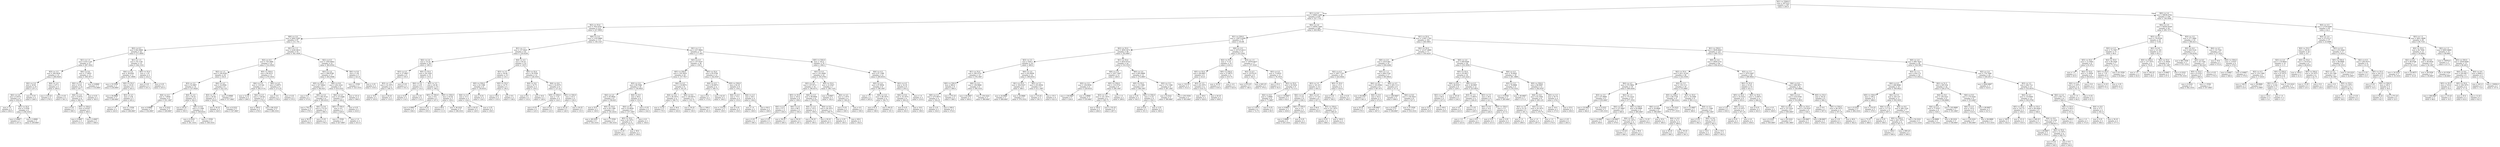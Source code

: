 digraph Tree {
node [shape=box] ;
0 [label="X[1] <= 5500.0\nmse = 28714.0\nsamples = 587\nvalue = 293.0"] ;
1 [label="X[1] <= 6.0\nmse = 19665.1289\nsamples = 478\nvalue = 327.7741"] ;
0 -> 1 [labeldistance=2.5, labelangle=45, headlabel="True"] ;
2 [label="X[2] <= 55.0\nmse = 7922.8761\nsamples = 210\nvalue = 227.9905"] ;
1 -> 2 ;
3 [label="X[0] <= 2.0\nmse = 2842.5395\nsamples = 97\nvalue = 311.701"] ;
2 -> 3 ;
4 [label="X[2] <= 6.5\nmse = 842.8685\nsamples = 42\nvalue = 271.8095"] ;
3 -> 4 ;
5 [label="X[1] <= 1.5\nmse = 619.1139\nsamples = 27\nvalue = 287.1852"] ;
4 -> 5 ;
6 [label="X[3] <= 3.5\nmse = 300.9439\nsamples = 14\nvalue = 266.6429"] ;
5 -> 6 ;
7 [label="X[2] <= 2.0\nmse = 20.81\nsamples = 10\nvalue = 257.3"] ;
6 -> 7 ;
8 [label="X[4] <= 2.0\nmse = 6.9375\nsamples = 8\nvalue = 259.25"] ;
7 -> 8 ;
9 [label="mse = 1.0\nsamples = 2\nvalue = 262.0"] ;
8 -> 9 ;
10 [label="X[5] <= 55.0\nmse = 5.5556\nsamples = 6\nvalue = 258.3333"] ;
8 -> 10 ;
11 [label="mse = 4.6667\nsamples = 3\nvalue = 257.0"] ;
10 -> 11 ;
12 [label="mse = 2.8889\nsamples = 3\nvalue = 259.6667"] ;
10 -> 12 ;
13 [label="mse = 0.25\nsamples = 2\nvalue = 249.5"] ;
7 -> 13 ;
14 [label="X[4] <= 2.0\nmse = 237.5\nsamples = 4\nvalue = 290.0"] ;
6 -> 14 ;
15 [label="mse = 210.25\nsamples = 2\nvalue = 278.5"] ;
14 -> 15 ;
16 [label="mse = 0.25\nsamples = 2\nvalue = 301.5"] ;
14 -> 16 ;
17 [label="X[4] <= 9.0\nmse = 17.9053\nsamples = 13\nvalue = 309.3077"] ;
5 -> 17 ;
18 [label="X[2] <= 2.5\nmse = 10.01\nsamples = 10\nvalue = 307.7"] ;
17 -> 18 ;
19 [label="X[4] <= 2.0\nmse = 6.9375\nsamples = 8\nvalue = 308.75"] ;
18 -> 19 ;
20 [label="mse = 0.25\nsamples = 2\nvalue = 306.5"] ;
19 -> 20 ;
21 [label="X[5] <= 550.0\nmse = 6.9167\nsamples = 6\nvalue = 309.5"] ;
19 -> 21 ;
22 [label="mse = 4.6667\nsamples = 3\nvalue = 311.0"] ;
21 -> 22 ;
23 [label="mse = 4.6667\nsamples = 3\nvalue = 308.0"] ;
21 -> 23 ;
24 [label="mse = 0.25\nsamples = 2\nvalue = 303.5"] ;
18 -> 24 ;
25 [label="mse = 6.8889\nsamples = 3\nvalue = 314.6667"] ;
17 -> 25 ;
26 [label="X[1] <= 1.5\nmse = 54.1156\nsamples = 15\nvalue = 244.1333"] ;
4 -> 26 ;
27 [label="X[4] <= 2.0\nmse = 38.6281\nsamples = 11\nvalue = 241.0909"] ;
26 -> 27 ;
28 [label="mse = 33.5556\nsamples = 3\nvalue = 234.6667"] ;
27 -> 28 ;
29 [label="X[5] <= 55.0\nmse = 19.25\nsamples = 8\nvalue = 243.5"] ;
27 -> 29 ;
30 [label="mse = 30.8889\nsamples = 3\nvalue = 240.6667"] ;
29 -> 30 ;
31 [label="X[3] <= 4.5\nmse = 4.56\nsamples = 5\nvalue = 245.2"] ;
29 -> 31 ;
32 [label="mse = 1.0\nsamples = 2\nvalue = 243.0"] ;
31 -> 32 ;
33 [label="mse = 1.5556\nsamples = 3\nvalue = 246.6667"] ;
31 -> 33 ;
34 [label="X[5] <= 55.0\nmse = 1.25\nsamples = 4\nvalue = 252.5"] ;
26 -> 34 ;
35 [label="mse = 0.25\nsamples = 2\nvalue = 251.5"] ;
34 -> 35 ;
36 [label="mse = 0.25\nsamples = 2\nvalue = 253.5"] ;
34 -> 36 ;
37 [label="X[1] <= 1.5\nmse = 2226.3914\nsamples = 55\nvalue = 342.1636"] ;
3 -> 37 ;
38 [label="X[2] <= 6.5\nmse = 720.2994\nsamples = 33\nvalue = 314.3939"] ;
37 -> 38 ;
39 [label="X[2] <= 1.5\nmse = 100.8182\nsamples = 22\nvalue = 332.0"] ;
38 -> 39 ;
40 [label="X[3] <= 3.5\nmse = 52.0867\nsamples = 14\nvalue = 337.6429"] ;
39 -> 40 ;
41 [label="X[4] <= 4.5\nmse = 7.8056\nsamples = 6\nvalue = 331.1667"] ;
40 -> 41 ;
42 [label="mse = 6.8889\nsamples = 3\nvalue = 332.6667"] ;
41 -> 42 ;
43 [label="mse = 4.2222\nsamples = 3\nvalue = 329.6667"] ;
41 -> 43 ;
44 [label="X[4] <= 2.0\nmse = 30.25\nsamples = 8\nvalue = 342.5"] ;
40 -> 44 ;
45 [label="mse = 20.25\nsamples = 2\nvalue = 350.5"] ;
44 -> 45 ;
46 [label="X[4] <= 9.0\nmse = 5.1389\nsamples = 6\nvalue = 339.8333"] ;
44 -> 46 ;
47 [label="mse = 4.2222\nsamples = 3\nvalue = 341.3333"] ;
46 -> 47 ;
48 [label="mse = 1.5556\nsamples = 3\nvalue = 338.3333"] ;
46 -> 48 ;
49 [label="X[4] <= 4.5\nmse = 32.8594\nsamples = 8\nvalue = 322.125"] ;
39 -> 49 ;
50 [label="X[3] <= 3.5\nmse = 29.36\nsamples = 5\nvalue = 324.8"] ;
49 -> 50 ;
51 [label="mse = 30.25\nsamples = 2\nvalue = 320.5"] ;
50 -> 51 ;
52 [label="mse = 8.2222\nsamples = 3\nvalue = 327.6667"] ;
50 -> 52 ;
53 [label="mse = 6.8889\nsamples = 3\nvalue = 317.6667"] ;
49 -> 53 ;
54 [label="X[5] <= 550.0\nmse = 99.4215\nsamples = 11\nvalue = 279.1818"] ;
38 -> 54 ;
55 [label="X[4] <= 2.0\nmse = 119.102\nsamples = 7\nvalue = 282.5714"] ;
54 -> 55 ;
56 [label="mse = 12.25\nsamples = 2\nvalue = 290.5"] ;
55 -> 56 ;
57 [label="X[4] <= 4.5\nmse = 126.64\nsamples = 5\nvalue = 279.4"] ;
55 -> 57 ;
58 [label="mse = 169.0\nsamples = 2\nvalue = 278.0"] ;
57 -> 58 ;
59 [label="mse = 96.2222\nsamples = 3\nvalue = 280.3333"] ;
57 -> 59 ;
60 [label="X[4] <= 4.5\nmse = 9.6875\nsamples = 4\nvalue = 273.25"] ;
54 -> 60 ;
61 [label="mse = 4.0\nsamples = 2\nvalue = 276.0"] ;
60 -> 61 ;
62 [label="mse = 0.25\nsamples = 2\nvalue = 270.5"] ;
60 -> 62 ;
63 [label="X[2] <= 6.5\nmse = 1593.6942\nsamples = 22\nvalue = 383.8182"] ;
37 -> 63 ;
64 [label="X[3] <= 2.0\nmse = 596.8789\nsamples = 17\nvalue = 402.0588"] ;
63 -> 64 ;
65 [label="X[5] <= 55.0\nmse = 327.4844\nsamples = 8\nvalue = 382.625"] ;
64 -> 65 ;
66 [label="mse = 9.0\nsamples = 2\nvalue = 373.0"] ;
65 -> 66 ;
67 [label="X[4] <= 4.5\nmse = 392.4722\nsamples = 6\nvalue = 385.8333"] ;
65 -> 67 ;
68 [label="mse = 702.25\nsamples = 2\nvalue = 376.5"] ;
67 -> 68 ;
69 [label="X[4] <= 9.0\nmse = 172.25\nsamples = 4\nvalue = 390.5"] ;
67 -> 69 ;
70 [label="mse = 56.25\nsamples = 2\nvalue = 402.5"] ;
69 -> 70 ;
71 [label="mse = 0.25\nsamples = 2\nvalue = 378.5"] ;
69 -> 71 ;
72 [label="X[4] <= 9.0\nmse = 202.2222\nsamples = 9\nvalue = 419.3333"] ;
64 -> 72 ;
73 [label="X[4] <= 4.5\nmse = 25.4286\nsamples = 7\nvalue = 426.0"] ;
72 -> 73 ;
74 [label="X[5] <= 550.0\nmse = 4.0\nsamples = 5\nvalue = 429.0"] ;
73 -> 74 ;
75 [label="mse = 1.5556\nsamples = 3\nvalue = 427.6667"] ;
74 -> 75 ;
76 [label="mse = 1.0\nsamples = 2\nvalue = 431.0"] ;
74 -> 76 ;
77 [label="mse = 0.25\nsamples = 2\nvalue = 418.5"] ;
73 -> 77 ;
78 [label="mse = 121.0\nsamples = 2\nvalue = 396.0"] ;
72 -> 78 ;
79 [label="X[4] <= 9.0\nmse = 5.36\nsamples = 5\nvalue = 321.8"] ;
63 -> 79 ;
80 [label="mse = 1.5556\nsamples = 3\nvalue = 323.3333"] ;
79 -> 80 ;
81 [label="mse = 2.25\nsamples = 2\nvalue = 319.5"] ;
79 -> 81 ;
82 [label="X[0] <= 2.0\nmse = 1105.0886\nsamples = 113\nvalue = 156.1327"] ;
2 -> 82 ;
83 [label="X[1] <= 1.5\nmse = 157.6423\nsamples = 42\nvalue = 120.0238"] ;
82 -> 83 ;
84 [label="X[4] <= 2.0\nmse = 33.25\nsamples = 20\nvalue = 108.5"] ;
83 -> 84 ;
85 [label="X[3] <= 4.5\nmse = 27.6667\nsamples = 6\nvalue = 105.0"] ;
84 -> 85 ;
86 [label="X[3] <= 1.5\nmse = 32.1875\nsamples = 4\nvalue = 106.75"] ;
85 -> 86 ;
87 [label="mse = 16.0\nsamples = 2\nvalue = 103.0"] ;
86 -> 87 ;
88 [label="mse = 20.25\nsamples = 2\nvalue = 110.5"] ;
86 -> 88 ;
89 [label="mse = 0.25\nsamples = 2\nvalue = 101.5"] ;
85 -> 89 ;
90 [label="X[5] <= 55.0\nmse = 28.1429\nsamples = 14\nvalue = 110.0"] ;
84 -> 90 ;
91 [label="X[4] <= 4.5\nmse = 4.25\nsamples = 4\nvalue = 114.5"] ;
90 -> 91 ;
92 [label="mse = 6.25\nsamples = 2\nvalue = 114.5"] ;
91 -> 92 ;
93 [label="mse = 2.25\nsamples = 2\nvalue = 114.5"] ;
91 -> 93 ;
94 [label="X[3] <= 3.5\nmse = 26.36\nsamples = 10\nvalue = 108.2"] ;
90 -> 94 ;
95 [label="X[5] <= 550.0\nmse = 6.8\nsamples = 5\nvalue = 107.0"] ;
94 -> 95 ;
96 [label="mse = 4.6667\nsamples = 3\nvalue = 108.0"] ;
95 -> 96 ;
97 [label="mse = 6.25\nsamples = 2\nvalue = 105.5"] ;
95 -> 97 ;
98 [label="X[5] <= 550.0\nmse = 43.04\nsamples = 5\nvalue = 109.4"] ;
94 -> 98 ;
99 [label="mse = 49.0\nsamples = 2\nvalue = 111.0"] ;
98 -> 99 ;
100 [label="mse = 36.2222\nsamples = 3\nvalue = 108.3333"] ;
98 -> 100 ;
101 [label="X[4] <= 4.5\nmse = 40.25\nsamples = 22\nvalue = 130.5"] ;
83 -> 101 ;
102 [label="X[3] <= 3.5\nmse = 39.49\nsamples = 10\nvalue = 133.1"] ;
101 -> 102 ;
103 [label="X[5] <= 550.0\nmse = 43.1389\nsamples = 6\nvalue = 130.8333"] ;
102 -> 103 ;
104 [label="X[4] <= 2.0\nmse = 31.5\nsamples = 4\nvalue = 134.0"] ;
103 -> 104 ;
105 [label="mse = 20.25\nsamples = 2\nvalue = 129.5"] ;
104 -> 105 ;
106 [label="mse = 2.25\nsamples = 2\nvalue = 138.5"] ;
104 -> 106 ;
107 [label="mse = 6.25\nsamples = 2\nvalue = 124.5"] ;
103 -> 107 ;
108 [label="X[5] <= 55.0\nmse = 14.75\nsamples = 4\nvalue = 136.5"] ;
102 -> 108 ;
109 [label="mse = 16.0\nsamples = 2\nvalue = 135.0"] ;
108 -> 109 ;
110 [label="mse = 9.0\nsamples = 2\nvalue = 138.0"] ;
108 -> 110 ;
111 [label="X[5] <= 55.0\nmse = 30.5556\nsamples = 12\nvalue = 128.3333"] ;
101 -> 111 ;
112 [label="X[4] <= 9.0\nmse = 18.75\nsamples = 4\nvalue = 130.5"] ;
111 -> 112 ;
113 [label="mse = 9.0\nsamples = 2\nvalue = 133.0"] ;
112 -> 113 ;
114 [label="mse = 16.0\nsamples = 2\nvalue = 128.0"] ;
112 -> 114 ;
115 [label="X[4] <= 9.0\nmse = 32.9375\nsamples = 8\nvalue = 127.25"] ;
111 -> 115 ;
116 [label="X[5] <= 550.0\nmse = 7.25\nsamples = 4\nvalue = 124.5"] ;
115 -> 116 ;
117 [label="mse = 6.25\nsamples = 2\nvalue = 125.5"] ;
116 -> 117 ;
118 [label="mse = 6.25\nsamples = 2\nvalue = 123.5"] ;
116 -> 118 ;
119 [label="X[5] <= 550.0\nmse = 43.5\nsamples = 4\nvalue = 130.0"] ;
115 -> 119 ;
120 [label="mse = 42.25\nsamples = 2\nvalue = 126.5"] ;
119 -> 120 ;
121 [label="mse = 20.25\nsamples = 2\nvalue = 133.5"] ;
119 -> 121 ;
122 [label="X[1] <= 1.5\nmse = 437.9964\nsamples = 71\nvalue = 177.493"] ;
82 -> 122 ;
123 [label="X[3] <= 4.5\nmse = 107.9167\nsamples = 36\nvalue = 159.5"] ;
122 -> 123 ;
124 [label="X[5] <= 550.0\nmse = 105.5816\nsamples = 24\nvalue = 157.7917"] ;
123 -> 124 ;
125 [label="X[3] <= 2.0\nmse = 89.5586\nsamples = 16\nvalue = 156.0625"] ;
124 -> 125 ;
126 [label="X[4] <= 2.0\nmse = 85.9844\nsamples = 8\nvalue = 158.625"] ;
125 -> 126 ;
127 [label="mse = 25.0\nsamples = 2\nvalue = 149.0"] ;
126 -> 127 ;
128 [label="X[5] <= 55.0\nmse = 65.1389\nsamples = 6\nvalue = 161.8333"] ;
126 -> 128 ;
129 [label="mse = 48.2222\nsamples = 3\nvalue = 163.3333"] ;
128 -> 129 ;
130 [label="mse = 77.5556\nsamples = 3\nvalue = 160.3333"] ;
128 -> 130 ;
131 [label="X[4] <= 9.0\nmse = 80.0\nsamples = 8\nvalue = 153.5"] ;
125 -> 131 ;
132 [label="X[4] <= 4.5\nmse = 52.8056\nsamples = 6\nvalue = 157.1667"] ;
131 -> 132 ;
133 [label="X[5] <= 55.0\nmse = 42.1875\nsamples = 4\nvalue = 153.75"] ;
132 -> 133 ;
134 [label="mse = 12.25\nsamples = 2\nvalue = 149.5"] ;
133 -> 134 ;
135 [label="mse = 36.0\nsamples = 2\nvalue = 158.0"] ;
133 -> 135 ;
136 [label="mse = 4.0\nsamples = 2\nvalue = 164.0"] ;
132 -> 136 ;
137 [label="mse = 0.25\nsamples = 2\nvalue = 142.5"] ;
131 -> 137 ;
138 [label="X[4] <= 4.5\nmse = 119.6875\nsamples = 8\nvalue = 161.25"] ;
124 -> 138 ;
139 [label="X[4] <= 2.0\nmse = 38.1875\nsamples = 4\nvalue = 166.75"] ;
138 -> 139 ;
140 [label="mse = 12.25\nsamples = 2\nvalue = 170.5"] ;
139 -> 140 ;
141 [label="mse = 36.0\nsamples = 2\nvalue = 163.0"] ;
139 -> 141 ;
142 [label="X[4] <= 9.0\nmse = 140.6875\nsamples = 4\nvalue = 155.75"] ;
138 -> 142 ;
143 [label="mse = 30.25\nsamples = 2\nvalue = 150.5"] ;
142 -> 143 ;
144 [label="mse = 196.0\nsamples = 2\nvalue = 161.0"] ;
142 -> 144 ;
145 [label="X[5] <= 55.0\nmse = 95.0764\nsamples = 12\nvalue = 162.9167"] ;
123 -> 145 ;
146 [label="X[4] <= 4.5\nmse = 50.6875\nsamples = 4\nvalue = 169.75"] ;
145 -> 146 ;
147 [label="mse = 4.0\nsamples = 2\nvalue = 175.0"] ;
146 -> 147 ;
148 [label="mse = 42.25\nsamples = 2\nvalue = 164.5"] ;
146 -> 148 ;
149 [label="X[5] <= 550.0\nmse = 82.25\nsamples = 8\nvalue = 159.5"] ;
145 -> 149 ;
150 [label="X[4] <= 4.5\nmse = 75.5\nsamples = 4\nvalue = 155.0"] ;
149 -> 150 ;
151 [label="mse = 110.25\nsamples = 2\nvalue = 159.5"] ;
150 -> 151 ;
152 [label="mse = 0.25\nsamples = 2\nvalue = 150.5"] ;
150 -> 152 ;
153 [label="X[4] <= 4.5\nmse = 48.5\nsamples = 4\nvalue = 164.0"] ;
149 -> 153 ;
154 [label="mse = 1.0\nsamples = 2\nvalue = 160.0"] ;
153 -> 154 ;
155 [label="mse = 64.0\nsamples = 2\nvalue = 168.0"] ;
153 -> 155 ;
156 [label="X[5] <= 550.0\nmse = 102.0\nsamples = 35\nvalue = 196.0"] ;
122 -> 156 ;
157 [label="X[3] <= 4.5\nmse = 101.6408\nsamples = 23\nvalue = 193.4783"] ;
156 -> 157 ;
158 [label="X[3] <= 2.0\nmse = 107.8711\nsamples = 16\nvalue = 196.4375"] ;
157 -> 158 ;
159 [label="X[5] <= 55.0\nmse = 103.0\nsamples = 8\nvalue = 199.0"] ;
158 -> 159 ;
160 [label="X[4] <= 4.5\nmse = 57.5\nsamples = 4\nvalue = 204.0"] ;
159 -> 160 ;
161 [label="mse = 0.25\nsamples = 2\nvalue = 196.5"] ;
160 -> 161 ;
162 [label="mse = 2.25\nsamples = 2\nvalue = 211.5"] ;
160 -> 162 ;
163 [label="X[4] <= 4.5\nmse = 98.5\nsamples = 4\nvalue = 194.0"] ;
159 -> 163 ;
164 [label="mse = 56.25\nsamples = 2\nvalue = 200.5"] ;
163 -> 164 ;
165 [label="mse = 56.25\nsamples = 2\nvalue = 187.5"] ;
163 -> 165 ;
166 [label="X[4] <= 4.5\nmse = 99.6094\nsamples = 8\nvalue = 193.875"] ;
158 -> 166 ;
167 [label="X[4] <= 2.0\nmse = 110.5\nsamples = 4\nvalue = 199.0"] ;
166 -> 167 ;
168 [label="mse = 56.25\nsamples = 2\nvalue = 190.5"] ;
167 -> 168 ;
169 [label="mse = 20.25\nsamples = 2\nvalue = 207.5"] ;
167 -> 169 ;
170 [label="X[4] <= 9.0\nmse = 36.1875\nsamples = 4\nvalue = 188.75"] ;
166 -> 170 ;
171 [label="mse = 2.25\nsamples = 2\nvalue = 185.5"] ;
170 -> 171 ;
172 [label="mse = 49.0\nsamples = 2\nvalue = 192.0"] ;
170 -> 172 ;
173 [label="X[5] <= 55.0\nmse = 21.6327\nsamples = 7\nvalue = 186.7143"] ;
157 -> 173 ;
174 [label="mse = 8.6667\nsamples = 3\nvalue = 182.0"] ;
173 -> 174 ;
175 [label="X[4] <= 4.5\nmse = 2.1875\nsamples = 4\nvalue = 190.25"] ;
173 -> 175 ;
176 [label="mse = 0.25\nsamples = 2\nvalue = 190.5"] ;
175 -> 176 ;
177 [label="mse = 4.0\nsamples = 2\nvalue = 190.0"] ;
175 -> 177 ;
178 [label="X[4] <= 4.5\nmse = 67.1389\nsamples = 12\nvalue = 200.8333"] ;
156 -> 178 ;
179 [label="X[3] <= 2.0\nmse = 87.8056\nsamples = 6\nvalue = 198.1667"] ;
178 -> 179 ;
180 [label="mse = 1.0\nsamples = 2\nvalue = 205.0"] ;
179 -> 180 ;
181 [label="X[4] <= 2.0\nmse = 96.1875\nsamples = 4\nvalue = 194.75"] ;
179 -> 181 ;
182 [label="mse = 81.0\nsamples = 2\nvalue = 198.0"] ;
181 -> 182 ;
183 [label="mse = 90.25\nsamples = 2\nvalue = 191.5"] ;
181 -> 183 ;
184 [label="X[3] <= 4.5\nmse = 32.25\nsamples = 6\nvalue = 203.5"] ;
178 -> 184 ;
185 [label="X[4] <= 9.0\nmse = 16.1875\nsamples = 4\nvalue = 200.25"] ;
184 -> 185 ;
186 [label="mse = 6.25\nsamples = 2\nvalue = 202.5"] ;
185 -> 186 ;
187 [label="mse = 16.0\nsamples = 2\nvalue = 198.0"] ;
185 -> 187 ;
188 [label="mse = 1.0\nsamples = 2\nvalue = 210.0"] ;
184 -> 188 ;
189 [label="X[4] <= 2.0\nmse = 14950.7449\nsamples = 268\nvalue = 405.9627"] ;
1 -> 189 ;
190 [label="X[1] <= 550.0\nmse = 13873.4389\nsamples = 75\nvalue = 316.88"] ;
189 -> 190 ;
191 [label="X[2] <= 55.0\nmse = 3650.3472\nsamples = 48\nvalue = 352.6667"] ;
190 -> 191 ;
192 [label="X[3] <= 3.5\nmse = 626.5\nsamples = 24\nvalue = 389.0"] ;
191 -> 192 ;
193 [label="X[1] <= 55.0\nmse = 585.4722\nsamples = 12\nvalue = 378.1667"] ;
192 -> 193 ;
194 [label="X[5] <= 550.0\nmse = 684.0\nsamples = 6\nvalue = 366.0"] ;
193 -> 194 ;
195 [label="X[0] <= 2.0\nmse = 475.6875\nsamples = 4\nvalue = 354.25"] ;
194 -> 195 ;
196 [label="mse = 2.25\nsamples = 2\nvalue = 334.5"] ;
195 -> 196 ;
197 [label="mse = 169.0\nsamples = 2\nvalue = 374.0"] ;
195 -> 197 ;
198 [label="mse = 272.25\nsamples = 2\nvalue = 389.5"] ;
194 -> 198 ;
199 [label="X[0] <= 2.0\nmse = 190.8889\nsamples = 6\nvalue = 390.3333"] ;
193 -> 199 ;
200 [label="mse = 44.6667\nsamples = 3\nvalue = 400.0"] ;
199 -> 200 ;
201 [label="mse = 150.2222\nsamples = 3\nvalue = 380.6667"] ;
199 -> 201 ;
202 [label="X[0] <= 2.0\nmse = 432.8056\nsamples = 12\nvalue = 399.8333"] ;
192 -> 202 ;
203 [label="X[1] <= 55.0\nmse = 354.9167\nsamples = 6\nvalue = 388.5"] ;
202 -> 203 ;
204 [label="mse = 24.8889\nsamples = 3\nvalue = 406.6667"] ;
203 -> 204 ;
205 [label="mse = 24.8889\nsamples = 3\nvalue = 370.3333"] ;
203 -> 205 ;
206 [label="X[2] <= 5.5\nmse = 253.8056\nsamples = 6\nvalue = 411.1667"] ;
202 -> 206 ;
207 [label="mse = 110.25\nsamples = 2\nvalue = 391.5"] ;
206 -> 207 ;
208 [label="mse = 35.5\nsamples = 4\nvalue = 421.0"] ;
206 -> 208 ;
209 [label="X[1] <= 55.0\nmse = 4033.9722\nsamples = 24\nvalue = 316.3333"] ;
191 -> 209 ;
210 [label="X[0] <= 2.0\nmse = 1027.1667\nsamples = 12\nvalue = 260.0"] ;
209 -> 210 ;
211 [label="X[3] <= 3.5\nmse = 100.8056\nsamples = 6\nvalue = 229.8333"] ;
210 -> 211 ;
212 [label="mse = 130.6667\nsamples = 3\nvalue = 224.0"] ;
211 -> 212 ;
213 [label="mse = 2.8889\nsamples = 3\nvalue = 235.6667"] ;
211 -> 213 ;
214 [label="X[5] <= 550.0\nmse = 133.4722\nsamples = 6\nvalue = 290.1667"] ;
210 -> 214 ;
215 [label="X[3] <= 3.5\nmse = 141.1875\nsamples = 4\nvalue = 285.75"] ;
214 -> 215 ;
216 [label="mse = 144.0\nsamples = 2\nvalue = 284.0"] ;
215 -> 216 ;
217 [label="mse = 132.25\nsamples = 2\nvalue = 287.5"] ;
215 -> 217 ;
218 [label="mse = 1.0\nsamples = 2\nvalue = 299.0"] ;
214 -> 218 ;
219 [label="X[0] <= 2.0\nmse = 693.8889\nsamples = 12\nvalue = 372.6667"] ;
209 -> 219 ;
220 [label="X[5] <= 55.0\nmse = 15.1389\nsamples = 6\nvalue = 348.1667"] ;
219 -> 220 ;
221 [label="mse = 2.25\nsamples = 2\nvalue = 343.5"] ;
220 -> 221 ;
222 [label="X[5] <= 550.0\nmse = 5.25\nsamples = 4\nvalue = 350.5"] ;
220 -> 222 ;
223 [label="mse = 6.25\nsamples = 2\nvalue = 351.5"] ;
222 -> 223 ;
224 [label="mse = 2.25\nsamples = 2\nvalue = 349.5"] ;
222 -> 224 ;
225 [label="X[3] <= 3.5\nmse = 172.1389\nsamples = 6\nvalue = 397.1667"] ;
219 -> 225 ;
226 [label="mse = 6.2222\nsamples = 3\nvalue = 390.6667"] ;
225 -> 226 ;
227 [label="mse = 253.5556\nsamples = 3\nvalue = 403.6667"] ;
225 -> 227 ;
228 [label="X[0] <= 2.0\nmse = 25723.4513\nsamples = 27\nvalue = 253.2593"] ;
190 -> 228 ;
229 [label="X[2] <= 55.0\nmse = 71.01\nsamples = 10\nvalue = 416.3"] ;
228 -> 229 ;
230 [label="X[5] <= 55.0\nmse = 86.6667\nsamples = 6\nvalue = 414.0"] ;
229 -> 230 ;
231 [label="mse = 132.25\nsamples = 2\nvalue = 412.5"] ;
230 -> 231 ;
232 [label="X[3] <= 3.5\nmse = 62.1875\nsamples = 4\nvalue = 414.75"] ;
230 -> 232 ;
233 [label="mse = 49.0\nsamples = 2\nvalue = 420.0"] ;
232 -> 233 ;
234 [label="mse = 20.25\nsamples = 2\nvalue = 409.5"] ;
232 -> 234 ;
235 [label="X[5] <= 550.0\nmse = 27.6875\nsamples = 4\nvalue = 419.75"] ;
229 -> 235 ;
236 [label="mse = 30.25\nsamples = 2\nvalue = 416.5"] ;
235 -> 236 ;
237 [label="mse = 4.0\nsamples = 2\nvalue = 423.0"] ;
235 -> 237 ;
238 [label="X[3] <= 1.5\nmse = 15978.4637\nsamples = 17\nvalue = 157.3529"] ;
228 -> 238 ;
239 [label="X[2] <= 6.5\nmse = 12578.25\nsamples = 6\nvalue = 302.5"] ;
238 -> 239 ;
240 [label="mse = 870.25\nsamples = 2\nvalue = 148.5"] ;
239 -> 240 ;
241 [label="mse = 645.25\nsamples = 4\nvalue = 379.5"] ;
239 -> 241 ;
242 [label="X[3] <= 4.5\nmse = 73.6033\nsamples = 11\nvalue = 78.1818"] ;
238 -> 242 ;
243 [label="mse = 25.0\nsamples = 2\nvalue = 92.0"] ;
242 -> 243 ;
244 [label="X[2] <= 55.0\nmse = 32.5432\nsamples = 9\nvalue = 75.1111"] ;
242 -> 244 ;
245 [label="X[2] <= 6.0\nmse = 3.8889\nsamples = 6\nvalue = 71.6667"] ;
244 -> 245 ;
246 [label="mse = 2.1875\nsamples = 4\nvalue = 72.75"] ;
245 -> 246 ;
247 [label="mse = 0.25\nsamples = 2\nvalue = 69.5"] ;
245 -> 247 ;
248 [label="mse = 18.6667\nsamples = 3\nvalue = 82.0"] ;
244 -> 248 ;
249 [label="X[1] <= 55.0\nmse = 11087.1762\nsamples = 193\nvalue = 440.5803"] ;
189 -> 249 ;
250 [label="X[2] <= 55.0\nmse = 12147.3989\nsamples = 71\nvalue = 354.4225"] ;
249 -> 250 ;
251 [label="X[0] <= 2.0\nmse = 2433.902\nsamples = 35\nvalue = 458.4286"] ;
250 -> 251 ;
252 [label="X[2] <= 6.5\nmse = 1607.7191\nsamples = 18\nvalue = 424.9444"] ;
251 -> 252 ;
253 [label="X[3] <= 3.5\nmse = 161.25\nsamples = 14\nvalue = 445.5"] ;
252 -> 253 ;
254 [label="X[4] <= 4.5\nmse = 5.25\nsamples = 8\nvalue = 436.5"] ;
253 -> 254 ;
255 [label="mse = 0.6667\nsamples = 3\nvalue = 439.0"] ;
254 -> 255 ;
256 [label="X[5] <= 550.0\nmse = 2.0\nsamples = 5\nvalue = 435.0"] ;
254 -> 256 ;
257 [label="mse = 2.8889\nsamples = 3\nvalue = 435.3333"] ;
256 -> 257 ;
258 [label="mse = 0.25\nsamples = 2\nvalue = 434.5"] ;
256 -> 258 ;
259 [label="X[4] <= 4.5\nmse = 117.25\nsamples = 6\nvalue = 457.5"] ;
253 -> 259 ;
260 [label="mse = 64.0\nsamples = 2\nvalue = 452.0"] ;
259 -> 260 ;
261 [label="X[5] <= 550.0\nmse = 121.1875\nsamples = 4\nvalue = 460.25"] ;
259 -> 261 ;
262 [label="mse = 6.25\nsamples = 2\nvalue = 468.5"] ;
261 -> 262 ;
263 [label="mse = 100.0\nsamples = 2\nvalue = 452.0"] ;
261 -> 263 ;
264 [label="X[5] <= 55.0\nmse = 15.5\nsamples = 4\nvalue = 353.0"] ;
252 -> 264 ;
265 [label="mse = 0.25\nsamples = 2\nvalue = 356.5"] ;
264 -> 265 ;
266 [label="mse = 6.25\nsamples = 2\nvalue = 349.5"] ;
264 -> 266 ;
267 [label="X[3] <= 1.5\nmse = 864.5744\nsamples = 17\nvalue = 493.8824"] ;
251 -> 267 ;
268 [label="X[4] <= 4.5\nmse = 103.8594\nsamples = 8\nvalue = 467.875"] ;
267 -> 268 ;
269 [label="mse = 64.6667\nsamples = 3\nvalue = 461.0"] ;
268 -> 269 ;
270 [label="X[4] <= 9.0\nmse = 82.0\nsamples = 5\nvalue = 472.0"] ;
268 -> 270 ;
271 [label="mse = 20.25\nsamples = 2\nvalue = 479.5"] ;
270 -> 271 ;
272 [label="mse = 60.6667\nsamples = 3\nvalue = 467.0"] ;
270 -> 272 ;
273 [label="X[4] <= 4.5\nmse = 405.1111\nsamples = 9\nvalue = 517.0"] ;
267 -> 273 ;
274 [label="mse = 240.6667\nsamples = 3\nvalue = 496.0"] ;
273 -> 274 ;
275 [label="X[4] <= 9.0\nmse = 156.5833\nsamples = 6\nvalue = 527.5"] ;
273 -> 275 ;
276 [label="mse = 6.2222\nsamples = 3\nvalue = 538.6667"] ;
275 -> 276 ;
277 [label="mse = 57.5556\nsamples = 3\nvalue = 516.3333"] ;
275 -> 277 ;
278 [label="X[0] <= 2.0\nmse = 849.6566\nsamples = 36\nvalue = 253.3056"] ;
250 -> 278 ;
279 [label="X[5] <= 55.0\nmse = 45.0617\nsamples = 18\nvalue = 225.2222"] ;
278 -> 279 ;
280 [label="X[4] <= 9.0\nmse = 49.9167\nsamples = 6\nvalue = 229.5"] ;
279 -> 280 ;
281 [label="X[3] <= 3.5\nmse = 46.0\nsamples = 4\nvalue = 227.0"] ;
280 -> 281 ;
282 [label="mse = 25.0\nsamples = 2\nvalue = 224.0"] ;
281 -> 282 ;
283 [label="mse = 49.0\nsamples = 2\nvalue = 230.0"] ;
281 -> 283 ;
284 [label="mse = 20.25\nsamples = 2\nvalue = 234.5"] ;
280 -> 284 ;
285 [label="X[4] <= 4.5\nmse = 28.9097\nsamples = 12\nvalue = 223.0833"] ;
279 -> 285 ;
286 [label="X[3] <= 3.5\nmse = 13.6875\nsamples = 4\nvalue = 226.25"] ;
285 -> 286 ;
287 [label="mse = 4.0\nsamples = 2\nvalue = 223.0"] ;
286 -> 287 ;
288 [label="mse = 2.25\nsamples = 2\nvalue = 229.5"] ;
286 -> 288 ;
289 [label="X[3] <= 3.5\nmse = 29.0\nsamples = 8\nvalue = 221.5"] ;
285 -> 289 ;
290 [label="X[4] <= 9.0\nmse = 14.0\nsamples = 4\nvalue = 226.0"] ;
289 -> 290 ;
291 [label="mse = 1.0\nsamples = 2\nvalue = 223.0"] ;
290 -> 291 ;
292 [label="mse = 9.0\nsamples = 2\nvalue = 229.0"] ;
290 -> 292 ;
293 [label="X[5] <= 550.0\nmse = 3.5\nsamples = 4\nvalue = 217.0"] ;
289 -> 293 ;
294 [label="mse = 0.25\nsamples = 2\nvalue = 215.5"] ;
293 -> 294 ;
295 [label="mse = 2.25\nsamples = 2\nvalue = 218.5"] ;
293 -> 295 ;
296 [label="X[4] <= 4.5\nmse = 76.9043\nsamples = 18\nvalue = 281.3889"] ;
278 -> 296 ;
297 [label="X[3] <= 3.5\nmse = 78.8889\nsamples = 6\nvalue = 278.3333"] ;
296 -> 297 ;
298 [label="mse = 9.5556\nsamples = 3\nvalue = 285.6667"] ;
297 -> 298 ;
299 [label="mse = 40.6667\nsamples = 3\nvalue = 271.0"] ;
297 -> 299 ;
300 [label="X[5] <= 550.0\nmse = 68.9097\nsamples = 12\nvalue = 282.9167"] ;
296 -> 300 ;
301 [label="X[4] <= 9.0\nmse = 63.3594\nsamples = 8\nvalue = 285.125"] ;
300 -> 301 ;
302 [label="X[3] <= 3.5\nmse = 21.25\nsamples = 4\nvalue = 291.5"] ;
301 -> 302 ;
303 [label="mse = 1.0\nsamples = 2\nvalue = 296.0"] ;
302 -> 303 ;
304 [label="mse = 1.0\nsamples = 2\nvalue = 287.0"] ;
302 -> 304 ;
305 [label="X[3] <= 3.5\nmse = 24.1875\nsamples = 4\nvalue = 278.75"] ;
301 -> 305 ;
306 [label="mse = 1.0\nsamples = 2\nvalue = 274.0"] ;
305 -> 306 ;
307 [label="mse = 2.25\nsamples = 2\nvalue = 283.5"] ;
305 -> 307 ;
308 [label="X[3] <= 3.5\nmse = 50.75\nsamples = 4\nvalue = 278.5"] ;
300 -> 308 ;
309 [label="mse = 16.0\nsamples = 2\nvalue = 273.0"] ;
308 -> 309 ;
310 [label="mse = 25.0\nsamples = 2\nvalue = 284.0"] ;
308 -> 310 ;
311 [label="X[1] <= 550.0\nmse = 3636.0043\nsamples = 122\nvalue = 490.7213"] ;
249 -> 311 ;
312 [label="X[0] <= 2.0\nmse = 3649.2751\nsamples = 64\nvalue = 456.4219"] ;
311 -> 312 ;
313 [label="X[2] <= 55.0\nmse = 2411.4136\nsamples = 36\nvalue = 422.5556"] ;
312 -> 313 ;
314 [label="X[4] <= 4.5\nmse = 270.5802\nsamples = 18\nvalue = 469.4444"] ;
313 -> 314 ;
315 [label="X[3] <= 3.5\nmse = 87.8889\nsamples = 6\nvalue = 453.6667"] ;
314 -> 315 ;
316 [label="mse = 32.6667\nsamples = 3\nvalue = 462.0"] ;
315 -> 316 ;
317 [label="mse = 4.2222\nsamples = 3\nvalue = 445.3333"] ;
315 -> 317 ;
318 [label="X[2] <= 1.5\nmse = 175.2222\nsamples = 12\nvalue = 477.3333"] ;
314 -> 318 ;
319 [label="X[4] <= 9.0\nmse = 127.6667\nsamples = 6\nvalue = 469.0"] ;
318 -> 319 ;
320 [label="mse = 10.6667\nsamples = 3\nvalue = 459.0"] ;
319 -> 320 ;
321 [label="mse = 44.6667\nsamples = 3\nvalue = 479.0"] ;
319 -> 321 ;
322 [label="X[5] <= 550.0\nmse = 83.8889\nsamples = 6\nvalue = 485.6667"] ;
318 -> 322 ;
323 [label="X[4] <= 9.0\nmse = 91.1875\nsamples = 4\nvalue = 488.75"] ;
322 -> 323 ;
324 [label="mse = 110.25\nsamples = 2\nvalue = 484.5"] ;
323 -> 324 ;
325 [label="mse = 36.0\nsamples = 2\nvalue = 493.0"] ;
323 -> 325 ;
326 [label="mse = 12.25\nsamples = 2\nvalue = 479.5"] ;
322 -> 326 ;
327 [label="X[3] <= 3.5\nmse = 155.1111\nsamples = 18\nvalue = 375.6667"] ;
313 -> 327 ;
328 [label="X[5] <= 550.0\nmse = 68.1728\nsamples = 9\nvalue = 386.2222"] ;
327 -> 328 ;
329 [label="X[4] <= 4.5\nmse = 34.8889\nsamples = 6\nvalue = 390.6667"] ;
328 -> 329 ;
330 [label="mse = 25.0\nsamples = 2\nvalue = 394.0"] ;
329 -> 330 ;
331 [label="X[4] <= 9.0\nmse = 31.5\nsamples = 4\nvalue = 389.0"] ;
329 -> 331 ;
332 [label="mse = 20.25\nsamples = 2\nvalue = 386.5"] ;
331 -> 332 ;
333 [label="mse = 30.25\nsamples = 2\nvalue = 391.5"] ;
331 -> 333 ;
334 [label="mse = 16.2222\nsamples = 3\nvalue = 377.3333"] ;
328 -> 334 ;
335 [label="X[5] <= 55.0\nmse = 19.2099\nsamples = 9\nvalue = 365.1111"] ;
327 -> 335 ;
336 [label="mse = 12.6667\nsamples = 3\nvalue = 369.0"] ;
335 -> 336 ;
337 [label="X[4] <= 4.5\nmse = 11.1389\nsamples = 6\nvalue = 363.1667"] ;
335 -> 337 ;
338 [label="mse = 0.25\nsamples = 2\nvalue = 362.5"] ;
337 -> 338 ;
339 [label="X[4] <= 9.0\nmse = 16.25\nsamples = 4\nvalue = 363.5"] ;
337 -> 339 ;
340 [label="mse = 16.0\nsamples = 2\nvalue = 364.0"] ;
339 -> 340 ;
341 [label="mse = 16.0\nsamples = 2\nvalue = 363.0"] ;
339 -> 341 ;
342 [label="X[3] <= 3.5\nmse = 1870.2487\nsamples = 28\nvalue = 499.9643"] ;
312 -> 342 ;
343 [label="X[2] <= 55.0\nmse = 33.25\nsamples = 10\nvalue = 451.5"] ;
342 -> 343 ;
344 [label="X[5] <= 55.0\nmse = 16.3333\nsamples = 6\nvalue = 455.0"] ;
343 -> 344 ;
345 [label="mse = 2.25\nsamples = 2\nvalue = 450.5"] ;
344 -> 345 ;
346 [label="X[4] <= 4.5\nmse = 8.1875\nsamples = 4\nvalue = 457.25"] ;
344 -> 346 ;
347 [label="mse = 6.25\nsamples = 2\nvalue = 455.5"] ;
346 -> 347 ;
348 [label="mse = 4.0\nsamples = 2\nvalue = 459.0"] ;
346 -> 348 ;
349 [label="X[5] <= 55.0\nmse = 12.6875\nsamples = 4\nvalue = 446.25"] ;
343 -> 349 ;
350 [label="mse = 6.25\nsamples = 2\nvalue = 443.5"] ;
349 -> 350 ;
351 [label="mse = 4.0\nsamples = 2\nvalue = 449.0"] ;
349 -> 351 ;
352 [label="X[4] <= 9.0\nmse = 860.9877\nsamples = 18\nvalue = 526.8889"] ;
342 -> 352 ;
353 [label="X[4] <= 4.5\nmse = 416.0764\nsamples = 12\nvalue = 510.0833"] ;
352 -> 353 ;
354 [label="X[2] <= 55.0\nmse = 157.2222\nsamples = 6\nvalue = 493.6667"] ;
353 -> 354 ;
355 [label="mse = 6.2222\nsamples = 3\nvalue = 505.6667"] ;
354 -> 355 ;
356 [label="mse = 20.2222\nsamples = 3\nvalue = 481.6667"] ;
354 -> 356 ;
357 [label="X[2] <= 55.0\nmse = 135.9167\nsamples = 6\nvalue = 526.5"] ;
353 -> 357 ;
358 [label="mse = 60.6667\nsamples = 3\nvalue = 534.0"] ;
357 -> 358 ;
359 [label="mse = 98.6667\nsamples = 3\nvalue = 519.0"] ;
357 -> 359 ;
360 [label="X[5] <= 55.0\nmse = 56.25\nsamples = 6\nvalue = 560.5"] ;
352 -> 360 ;
361 [label="mse = 9.0\nsamples = 2\nvalue = 567.0"] ;
360 -> 361 ;
362 [label="X[5] <= 550.0\nmse = 48.1875\nsamples = 4\nvalue = 557.25"] ;
360 -> 362 ;
363 [label="mse = 2.25\nsamples = 2\nvalue = 552.5"] ;
362 -> 363 ;
364 [label="mse = 49.0\nsamples = 2\nvalue = 562.0"] ;
362 -> 364 ;
365 [label="X[0] <= 2.0\nmse = 890.7625\nsamples = 58\nvalue = 528.569"] ;
311 -> 365 ;
366 [label="X[3] <= 1.5\nmse = 454.173\nsamples = 34\nvalue = 513.9412"] ;
365 -> 366 ;
367 [label="X[4] <= 4.5\nmse = 268.8086\nsamples = 16\nvalue = 500.0625"] ;
366 -> 367 ;
368 [label="X[5] <= 550.0\nmse = 109.2\nsamples = 5\nvalue = 488.0"] ;
367 -> 368 ;
369 [label="mse = 8.2222\nsamples = 3\nvalue = 494.3333"] ;
368 -> 369 ;
370 [label="mse = 110.25\nsamples = 2\nvalue = 478.5"] ;
368 -> 370 ;
371 [label="X[2] <= 5.5\nmse = 245.157\nsamples = 11\nvalue = 505.5455"] ;
367 -> 371 ;
372 [label="X[4] <= 9.0\nmse = 117.25\nsamples = 4\nvalue = 497.5"] ;
371 -> 372 ;
373 [label="mse = 72.25\nsamples = 2\nvalue = 488.5"] ;
372 -> 373 ;
374 [label="mse = 0.25\nsamples = 2\nvalue = 506.5"] ;
372 -> 374 ;
375 [label="X[4] <= 9.0\nmse = 260.1224\nsamples = 7\nvalue = 510.1429"] ;
371 -> 375 ;
376 [label="X[5] <= 550.0\nmse = 401.1875\nsamples = 4\nvalue = 507.75"] ;
375 -> 376 ;
377 [label="mse = 196.0\nsamples = 2\nvalue = 506.0"] ;
376 -> 377 ;
378 [label="mse = 600.25\nsamples = 2\nvalue = 509.5"] ;
376 -> 378 ;
379 [label="mse = 54.2222\nsamples = 3\nvalue = 513.3333"] ;
375 -> 379 ;
380 [label="X[2] <= 51.5\nmse = 295.534\nsamples = 18\nvalue = 526.2778"] ;
366 -> 380 ;
381 [label="X[4] <= 9.0\nmse = 195.4321\nsamples = 9\nvalue = 536.8889"] ;
380 -> 381 ;
382 [label="X[4] <= 4.5\nmse = 77.9167\nsamples = 6\nvalue = 529.5"] ;
381 -> 382 ;
383 [label="mse = 24.8889\nsamples = 3\nvalue = 522.3333"] ;
382 -> 383 ;
384 [label="mse = 28.2222\nsamples = 3\nvalue = 536.6667"] ;
382 -> 384 ;
385 [label="mse = 102.8889\nsamples = 3\nvalue = 551.6667"] ;
381 -> 385 ;
386 [label="X[4] <= 9.0\nmse = 170.4444\nsamples = 9\nvalue = 515.6667"] ;
380 -> 386 ;
387 [label="X[4] <= 4.5\nmse = 135.0\nsamples = 6\nvalue = 510.0"] ;
386 -> 387 ;
388 [label="mse = 118.2222\nsamples = 3\nvalue = 504.6667"] ;
387 -> 388 ;
389 [label="mse = 94.8889\nsamples = 3\nvalue = 515.3333"] ;
387 -> 389 ;
390 [label="mse = 48.6667\nsamples = 3\nvalue = 527.0"] ;
386 -> 390 ;
391 [label="X[2] <= 2.0\nmse = 776.7066\nsamples = 24\nvalue = 549.2917"] ;
365 -> 391 ;
392 [label="mse = 2044.6667\nsamples = 3\nvalue = 523.0"] ;
391 -> 392 ;
393 [label="X[3] <= 3.5\nmse = 482.712\nsamples = 21\nvalue = 553.0476"] ;
391 -> 393 ;
394 [label="X[4] <= 4.5\nmse = 119.6095\nsamples = 13\nvalue = 545.0769"] ;
393 -> 394 ;
395 [label="X[5] <= 55.0\nmse = 122.75\nsamples = 4\nvalue = 538.5"] ;
394 -> 395 ;
396 [label="mse = 100.0\nsamples = 2\nvalue = 542.0"] ;
395 -> 396 ;
397 [label="mse = 121.0\nsamples = 2\nvalue = 535.0"] ;
395 -> 397 ;
398 [label="X[5] <= 55.0\nmse = 90.4444\nsamples = 9\nvalue = 548.0"] ;
394 -> 398 ;
399 [label="mse = 240.25\nsamples = 2\nvalue = 541.5"] ;
398 -> 399 ;
400 [label="X[4] <= 9.0\nmse = 32.1224\nsamples = 7\nvalue = 549.8571"] ;
398 -> 400 ;
401 [label="mse = 28.6667\nsamples = 3\nvalue = 554.0"] ;
400 -> 401 ;
402 [label="X[2] <= 55.0\nmse = 12.1875\nsamples = 4\nvalue = 546.75"] ;
400 -> 402 ;
403 [label="mse = 0.25\nsamples = 2\nvalue = 549.5"] ;
402 -> 403 ;
404 [label="mse = 9.0\nsamples = 2\nvalue = 544.0"] ;
402 -> 404 ;
405 [label="X[4] <= 4.5\nmse = 801.75\nsamples = 8\nvalue = 566.0"] ;
393 -> 405 ;
406 [label="X[2] <= 55.0\nmse = 1126.0\nsamples = 4\nvalue = 551.0"] ;
405 -> 406 ;
407 [label="mse = 1369.0\nsamples = 2\nvalue = 530.0"] ;
406 -> 407 ;
408 [label="mse = 1.0\nsamples = 2\nvalue = 572.0"] ;
406 -> 408 ;
409 [label="X[4] <= 9.0\nmse = 27.5\nsamples = 4\nvalue = 581.0"] ;
405 -> 409 ;
410 [label="mse = 0.25\nsamples = 2\nvalue = 584.5"] ;
409 -> 410 ;
411 [label="mse = 30.25\nsamples = 2\nvalue = 577.5"] ;
409 -> 411 ;
412 [label="X[0] <= 2.0\nmse = 39838.4702\nsamples = 109\nvalue = 140.5046"] ;
0 -> 412 [labeldistance=2.5, labelangle=-45, headlabel="False"] ;
413 [label="X[4] <= 2.0\nmse = 59292.6529\nsamples = 44\nvalue = 285.7273"] ;
412 -> 413 ;
414 [label="X[3] <= 4.5\nmse = 176.6336\nsamples = 25\nvalue = 73.92"] ;
413 -> 414 ;
415 [label="X[3] <= 2.5\nmse = 72.1067\nsamples = 15\nvalue = 66.4"] ;
414 -> 415 ;
416 [label="X[5] <= 55.0\nmse = 12.3594\nsamples = 8\nvalue = 61.875"] ;
415 -> 416 ;
417 [label="mse = 1.0\nsamples = 2\nvalue = 65.0"] ;
416 -> 417 ;
418 [label="X[2] <= 55.0\nmse = 11.8056\nsamples = 6\nvalue = 60.8333"] ;
416 -> 418 ;
419 [label="X[2] <= 5.5\nmse = 2.1875\nsamples = 4\nvalue = 62.75"] ;
418 -> 419 ;
420 [label="mse = 1.0\nsamples = 2\nvalue = 64.0"] ;
419 -> 420 ;
421 [label="mse = 0.25\nsamples = 2\nvalue = 61.5"] ;
419 -> 421 ;
422 [label="mse = 9.0\nsamples = 2\nvalue = 57.0"] ;
418 -> 422 ;
423 [label="X[2] <= 55.0\nmse = 90.2449\nsamples = 7\nvalue = 71.5714"] ;
415 -> 423 ;
424 [label="X[5] <= 55.0\nmse = 7.25\nsamples = 4\nvalue = 77.5"] ;
423 -> 424 ;
425 [label="mse = 12.25\nsamples = 2\nvalue = 77.5"] ;
424 -> 425 ;
426 [label="mse = 2.25\nsamples = 2\nvalue = 77.5"] ;
424 -> 426 ;
427 [label="mse = 91.5556\nsamples = 3\nvalue = 63.6667"] ;
423 -> 427 ;
428 [label="X[2] <= 6.0\nmse = 121.36\nsamples = 10\nvalue = 85.2"] ;
414 -> 428 ;
429 [label="X[5] <= 550.0\nmse = 137.1875\nsamples = 4\nvalue = 76.25"] ;
428 -> 429 ;
430 [label="mse = 1.0\nsamples = 2\nvalue = 83.0"] ;
429 -> 430 ;
431 [label="mse = 182.25\nsamples = 2\nvalue = 69.5"] ;
429 -> 431 ;
432 [label="X[2] <= 55.0\nmse = 21.8056\nsamples = 6\nvalue = 91.1667"] ;
428 -> 432 ;
433 [label="mse = 4.6667\nsamples = 3\nvalue = 87.0"] ;
432 -> 433 ;
434 [label="mse = 4.2222\nsamples = 3\nvalue = 95.3333"] ;
432 -> 434 ;
435 [label="X[3] <= 3.5\nmse = 377.2964\nsamples = 19\nvalue = 564.4211"] ;
413 -> 435 ;
436 [label="X[2] <= 6.0\nmse = 420.5124\nsamples = 11\nvalue = 554.8182"] ;
435 -> 436 ;
437 [label="mse = 661.5556\nsamples = 3\nvalue = 531.3333"] ;
436 -> 437 ;
438 [label="X[4] <= 9.0\nmse = 45.7344\nsamples = 8\nvalue = 563.625"] ;
436 -> 438 ;
439 [label="X[5] <= 55.0\nmse = 8.3333\nsamples = 6\nvalue = 560.0"] ;
438 -> 439 ;
440 [label="mse = 4.2222\nsamples = 3\nvalue = 562.3333"] ;
439 -> 440 ;
441 [label="mse = 1.5556\nsamples = 3\nvalue = 557.6667"] ;
439 -> 441 ;
442 [label="mse = 0.25\nsamples = 2\nvalue = 574.5"] ;
438 -> 442 ;
443 [label="X[4] <= 4.5\nmse = 16.7344\nsamples = 8\nvalue = 577.625"] ;
435 -> 443 ;
444 [label="mse = 16.0\nsamples = 2\nvalue = 572.0"] ;
443 -> 444 ;
445 [label="X[5] <= 550.0\nmse = 2.9167\nsamples = 6\nvalue = 579.5"] ;
443 -> 445 ;
446 [label="mse = 4.6667\nsamples = 3\nvalue = 580.0"] ;
445 -> 446 ;
447 [label="mse = 0.6667\nsamples = 3\nvalue = 579.0"] ;
445 -> 447 ;
448 [label="X[4] <= 4.5\nmse = 2729.6369\nsamples = 65\nvalue = 42.2"] ;
412 -> 448 ;
449 [label="X[4] <= 2.0\nmse = 272.0117\nsamples = 37\nvalue = 23.6486"] ;
448 -> 449 ;
450 [label="X[2] <= 55.0\nmse = 182.91\nsamples = 20\nvalue = 16.7"] ;
449 -> 450 ;
451 [label="X[3] <= 2.0\nmse = 119.9643\nsamples = 14\nvalue = 11.5"] ;
450 -> 451 ;
452 [label="X[2] <= 6.5\nmse = 119.1389\nsamples = 6\nvalue = 17.8333"] ;
451 -> 452 ;
453 [label="mse = 146.0\nsamples = 3\nvalue = 23.0"] ;
452 -> 453 ;
454 [label="mse = 38.8889\nsamples = 3\nvalue = 12.6667"] ;
452 -> 454 ;
455 [label="X[5] <= 550.0\nmse = 67.9375\nsamples = 8\nvalue = 6.75"] ;
451 -> 455 ;
456 [label="X[2] <= 5.5\nmse = 12.64\nsamples = 5\nvalue = 3.4"] ;
455 -> 456 ;
457 [label="mse = 14.0\nsamples = 3\nvalue = 5.0"] ;
456 -> 457 ;
458 [label="mse = 1.0\nsamples = 2\nvalue = 1.0"] ;
456 -> 458 ;
459 [label="mse = 110.2222\nsamples = 3\nvalue = 12.3333"] ;
455 -> 459 ;
460 [label="X[5] <= 55.0\nmse = 119.4722\nsamples = 6\nvalue = 28.8333"] ;
450 -> 460 ;
461 [label="mse = 100.0\nsamples = 2\nvalue = 41.0"] ;
460 -> 461 ;
462 [label="X[5] <= 550.0\nmse = 18.1875\nsamples = 4\nvalue = 22.75"] ;
460 -> 462 ;
463 [label="mse = 12.25\nsamples = 2\nvalue = 25.5"] ;
462 -> 463 ;
464 [label="mse = 9.0\nsamples = 2\nvalue = 20.0"] ;
462 -> 464 ;
465 [label="X[3] <= 4.0\nmse = 253.2042\nsamples = 17\nvalue = 31.8235"] ;
449 -> 465 ;
466 [label="X[5] <= 550.0\nmse = 88.8889\nsamples = 9\nvalue = 40.3333"] ;
465 -> 466 ;
467 [label="X[2] <= 5.5\nmse = 30.1389\nsamples = 6\nvalue = 44.1667"] ;
466 -> 467 ;
468 [label="mse = 4.0\nsamples = 2\nvalue = 51.0"] ;
467 -> 468 ;
469 [label="X[5] <= 55.0\nmse = 8.1875\nsamples = 4\nvalue = 40.75"] ;
467 -> 469 ;
470 [label="mse = 1.0\nsamples = 2\nvalue = 38.0"] ;
469 -> 470 ;
471 [label="mse = 0.25\nsamples = 2\nvalue = 43.5"] ;
469 -> 471 ;
472 [label="mse = 118.2222\nsamples = 3\nvalue = 32.6667"] ;
466 -> 472 ;
473 [label="X[2] <= 6.5\nmse = 264.9375\nsamples = 8\nvalue = 22.25"] ;
465 -> 473 ;
474 [label="mse = 2.25\nsamples = 2\nvalue = 6.5"] ;
473 -> 474 ;
475 [label="X[5] <= 55.0\nmse = 242.25\nsamples = 6\nvalue = 27.5"] ;
473 -> 475 ;
476 [label="mse = 0.25\nsamples = 2\nvalue = 14.5"] ;
475 -> 476 ;
477 [label="X[5] <= 550.0\nmse = 236.5\nsamples = 4\nvalue = 34.0"] ;
475 -> 477 ;
478 [label="mse = 56.25\nsamples = 2\nvalue = 42.5"] ;
477 -> 478 ;
479 [label="mse = 272.25\nsamples = 2\nvalue = 25.5"] ;
477 -> 479 ;
480 [label="X[3] <= 1.5\nmse = 4921.4898\nsamples = 28\nvalue = 66.7143"] ;
448 -> 480 ;
481 [label="X[2] <= 55.0\nmse = 94.7456\nsamples = 13\nvalue = 29.8462"] ;
480 -> 481 ;
482 [label="X[2] <= 6.0\nmse = 88.9796\nsamples = 7\nvalue = 26.1429"] ;
481 -> 482 ;
483 [label="mse = 16.2222\nsamples = 3\nvalue = 35.3333"] ;
482 -> 483 ;
484 [label="mse = 32.6875\nsamples = 4\nvalue = 19.25"] ;
482 -> 484 ;
485 [label="X[4] <= 9.0\nmse = 66.8056\nsamples = 6\nvalue = 34.1667"] ;
481 -> 485 ;
486 [label="mse = 29.5556\nsamples = 3\nvalue = 39.6667"] ;
485 -> 486 ;
487 [label="mse = 43.5556\nsamples = 3\nvalue = 28.6667"] ;
485 -> 487 ;
488 [label="X[2] <= 1.5\nmse = 6905.6889\nsamples = 15\nvalue = 98.6667"] ;
480 -> 488 ;
489 [label="mse = 15876.0\nsamples = 2\nvalue = 217.0"] ;
488 -> 489 ;
490 [label="X[5] <= 550.0\nmse = 3039.9408\nsamples = 13\nvalue = 80.4615"] ;
488 -> 490 ;
491 [label="X[4] <= 9.0\nmse = 520.9877\nsamples = 9\nvalue = 65.1111"] ;
490 -> 491 ;
492 [label="X[5] <= 55.0\nmse = 518.8\nsamples = 5\nvalue = 55.0"] ;
491 -> 492 ;
493 [label="mse = 368.6667\nsamples = 3\nvalue = 68.0"] ;
492 -> 493 ;
494 [label="mse = 110.25\nsamples = 2\nvalue = 35.5"] ;
492 -> 494 ;
495 [label="X[5] <= 55.0\nmse = 236.1875\nsamples = 4\nvalue = 77.75"] ;
491 -> 495 ;
496 [label="mse = 25.0\nsamples = 2\nvalue = 63.0"] ;
495 -> 496 ;
497 [label="mse = 12.25\nsamples = 2\nvalue = 92.5"] ;
495 -> 497 ;
498 [label="X[4] <= 9.0\nmse = 6984.5\nsamples = 4\nvalue = 115.0"] ;
490 -> 498 ;
499 [label="mse = 441.0\nsamples = 2\nvalue = 73.0"] ;
498 -> 499 ;
500 [label="mse = 10000.0\nsamples = 2\nvalue = 157.0"] ;
498 -> 500 ;
}